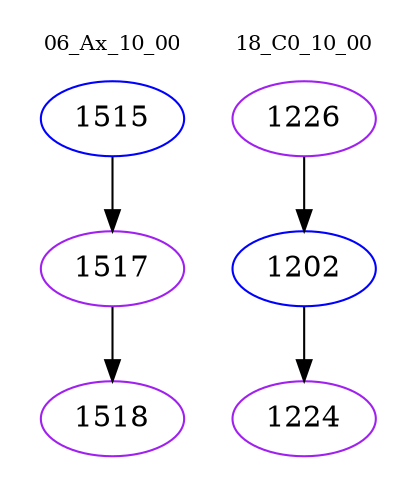 digraph{
subgraph cluster_0 {
color = white
label = "06_Ax_10_00";
fontsize=10;
T0_1515 [label="1515", color="blue"]
T0_1515 -> T0_1517 [color="black"]
T0_1517 [label="1517", color="purple"]
T0_1517 -> T0_1518 [color="black"]
T0_1518 [label="1518", color="purple"]
}
subgraph cluster_1 {
color = white
label = "18_C0_10_00";
fontsize=10;
T1_1226 [label="1226", color="purple"]
T1_1226 -> T1_1202 [color="black"]
T1_1202 [label="1202", color="blue"]
T1_1202 -> T1_1224 [color="black"]
T1_1224 [label="1224", color="purple"]
}
}
